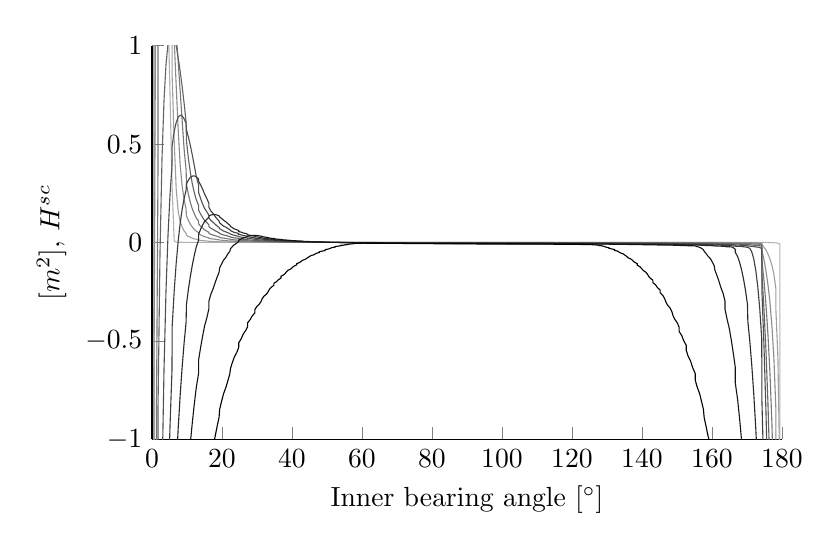 % This file was created by matlab2tikz v0.4.0.
% Copyright (c) 2008--2013, Nico Schlömer <nico.schloemer@gmail.com>
% All rights reserved.
% 
% The latest updates can be retrieved from
%   http://www.mathworks.com/matlabcentral/fileexchange/22022-matlab2tikz
% where you can also make suggestions and rate matlab2tikz.
% 
% % -*- root: TestingFigures.tex -*-
% 

% defining custom colors
\definecolor{mycolor1}{rgb}{0.622,0.622,0.622}%
\definecolor{mycolor2}{rgb}{0.544,0.544,0.544}%
\definecolor{mycolor3}{rgb}{0.467,0.467,0.467}%
\definecolor{mycolor4}{rgb}{0.389,0.389,0.389}%

\begin{tikzpicture}

\begin{axis}[%
width=8cm,
height=5cm,
scale only axis,
xmin=0,
xmax=180,
xlabel={Inner bearing angle $[^{\circ}]$},
ymin=-1,
ymax=1,
ylabel={$[m^2]$, $H^{sc}$},
axis x line*=bottom,
axis y line*=left,
y post scale=1
]
\addplot [
color=white!70!black,
solid,
forget plot
]
table[row sep=crcr]{
0 -95.276\\
0.573 4.272\\
};
\addplot [
color=white!70!black,
solid,
forget plot
]
table[row sep=crcr]{
4.574 1.193\\
5.143 0.754\\
5.711 0.316\\
5.768 0.272\\
6.34 0.008\\
6.911 0.002\\
7.481 0.001\\
8.049 0.001\\
8.616 0.001\\
9.181 0.0\\
9.744 0.0\\
9.841 0.0\\
10.408 0.0\\
10.972 0.0\\
11.535 0.0\\
12.095 0.0\\
12.653 0.0\\
13.339 0.0\\
13.339 0.0\\
13.897 8.819e-05\\
14.452 7.78e-05\\
15.005 6.931e-05\\
15.709 5.615e-05\\
16.26 5.078e-05\\
16.26 5.078e-05\\
16.809 4.633e-05\\
17.526 3.768e-05\\
18.072 3.485e-05\\
18.616 3.25e-05\\
19.156 3.054e-05\\
19.344 2.644e-05\\
19.885 2.501e-05\\
20.422 2.384e-05\\
21.161 1.938e-05\\
21.695 1.876e-05\\
22.225 1.829e-05\\
22.443 1.512e-05\\
22.973 1.489e-05\\
23.499 1.476e-05\\
24.254 1.193e-05\\
24.775 1.205e-05\\
24.775 1.205e-05\\
25.537 9.663e-06\\
26.053 9.975e-06\\
26.822 7.943e-06\\
27.332 8.395e-06\\
27.332 8.395e-06\\
28.106 6.656e-06\\
28.61 7.213e-06\\
29.389 5.715e-06\\
29.389 5.715e-06\\
29.887 6.353e-06\\
30.669 5.057e-06\\
31.159 5.756e-06\\
31.457 3.888e-06\\
31.945 4.63e-06\\
32.735 3.615e-06\\
33.215 4.397e-06\\
33.53 2.702e-06\\
34.007 3.514e-06\\
34.804 2.721e-06\\
34.804 2.721e-06\\
35.605 2.011e-06\\
36.069 2.869e-06\\
36.87 2.254e-06\\
36.87 2.254e-06\\
37.674 1.708e-06\\
38.125 2.597e-06\\
38.48 1.226e-06\\
38.928 2.128e-06\\
39.732 1.717e-06\\
40.101 4.352e-07\\
40.539 1.36e-06\\
41.348 1.053e-06\\
41.348 1.053e-06\\
42.158 7.936e-07\\
42.58 1.729e-06\\
42.969 5.788e-07\\
43.781 4.061e-07\\
44.193 1.354e-06\\
44.594 2.73e-07\\
45 1.225e-06\\
45.406 1.774e-07\\
46.219 1.171e-07\\
46.614 1.077e-06\\
47.031 9.048e-08\\
47.842 9.571e-08\\
47.842 9.571e-08\\
48.652 1.313e-07\\
49.461 1.957e-07\\
49.461 1.957e-07\\
50.268 2.878e-07\\
50.711 -5.692e-07\\
51.072 4.061e-07\\
51.52 -4.263e-07\\
52.326 -2.591e-07\\
52.326 -2.591e-07\\
53.13 -6.845e-08\\
53.931 1.447e-07\\
53.931 1.447e-07\\
54.728 3.794e-07\\
55.196 -3.46e-07\\
55.993 -7.005e-08\\
55.993 -7.005e-08\\
56.785 2.254e-07\\
57.265 -4.437e-07\\
57.75 -1.097e-06\\
58.055 -1.106e-07\\
58.543 -7.452e-07\\
59.331 -3.764e-07\\
59.331 -3.764e-07\\
60.113 9.144e-09\\
60.611 -5.752e-07\\
61.39 -1.566e-07\\
61.894 -7.099e-07\\
61.894 -7.099e-07\\
62.668 -2.598e-07\\
63.178 -7.83e-07\\
63.947 -3.028e-07\\
63.947 -3.028e-07\\
64.463 -7.971e-07\\
65.225 -2.88e-07\\
65.746 -7.543e-07\\
66.272 -1.207e-06\\
66.501 -2.174e-07\\
67.027 -6.565e-07\\
67.775 -9.28e-08\\
68.305 -5.057e-07\\
68.839 -9.061e-07\\
68.839 -9.061e-07\\
69.578 -3.034e-07\\
70.115 -6.785e-07\\
70.656 -1.042e-06\\
71.384 -4.017e-07\\
71.928 -7.405e-07\\
71.928 -7.405e-07\\
72.474 -1.068e-06\\
73.191 -3.92e-07\\
73.74 -6.956e-07\\
74.291 -9.878e-07\\
74.846 -1.269e-06\\
74.995 -2.777e-07\\
75.548 -5.473e-07\\
76.103 -8.057e-07\\
76.661 -1.053e-06\\
77.347 -2.986e-07\\
77.905 -5.242e-07\\
78.465 -7.39e-07\\
78.465 -7.39e-07\\
79.028 -9.431e-07\\
79.592 -1.137e-06\\
80.256 -3.284e-07\\
80.819 -5.008e-07\\
81.384 -6.628e-07\\
81.951 -8.145e-07\\
81.951 -8.145e-07\\
82.519 -9.558e-07\\
83.089 -1.087e-06\\
83.66 -1.208e-06\\
84.232 -1.318e-06\\
84.857 -4.276e-07\\
85.426 -5.18e-07\\
85.996 -5.984e-07\\
85.996 -5.984e-07\\
86.566 -6.686e-07\\
87.138 -7.289e-07\\
87.709 -7.792e-07\\
88.282 -8.194e-07\\
88.854 -8.498e-07\\
89.427 -8.701e-07\\
90 -8.806e-07\\
90 -8.806e-07\\
90.573 -8.81e-07\\
91.146 -8.716e-07\\
91.718 -8.522e-07\\
92.291 -8.229e-07\\
92.862 -7.837e-07\\
93.434 -7.345e-07\\
94.004 -6.754e-07\\
94.004 -6.754e-07\\
94.574 -6.062e-07\\
95.143 -5.271e-07\\
95.768 -1.429e-06\\
96.34 -1.33e-06\\
96.911 -1.221e-06\\
97.481 -1.101e-06\\
98.049 -9.72e-07\\
98.049 -9.72e-07\\
98.616 -8.323e-07\\
99.181 -6.825e-07\\
99.744 -5.224e-07\\
100.408 -1.343e-06\\
100.972 -1.162e-06\\
101.535 -9.713e-07\\
101.535 -9.713e-07\\
102.095 -7.696e-07\\
102.653 -5.574e-07\\
103.339 -1.326e-06\\
103.897 -1.092e-06\\
104.452 -8.481e-07\\
105.005 -5.93e-07\\
105.154 -1.585e-06\\
105.709 -1.319e-06\\
106.26 -1.042e-06\\
106.809 -7.533e-07\\
107.526 -1.446e-06\\
108.072 -1.135e-06\\
108.072 -1.135e-06\\
108.616 -8.128e-07\\
109.344 -1.471e-06\\
109.885 -1.126e-06\\
110.422 -7.685e-07\\
111.161 -1.392e-06\\
111.161 -1.392e-06\\
111.695 -1.01e-06\\
112.225 -6.168e-07\\
112.973 -1.203e-06\\
113.499 -7.849e-07\\
113.728 -1.778e-06\\
114.254 -1.346e-06\\
114.775 -9.021e-07\\
115.537 -1.438e-06\\
116.053 -9.672e-07\\
116.053 -9.672e-07\\
116.822 -1.476e-06\\
117.332 -9.784e-07\\
118.106 -1.46e-06\\
118.106 -1.46e-06\\
118.61 -9.339e-07\\
119.389 -1.387e-06\\
119.887 -8.316e-07\\
120.669 -1.255e-06\\
120.669 -1.255e-06\\
121.457 -1.664e-06\\
121.945 -1.062e-06\\
122.25 -2.058e-06\\
122.735 -1.439e-06\\
123.215 -8.051e-07\\
124.007 -1.149e-06\\
124.007 -1.149e-06\\
124.804 -1.476e-06\\
125.272 -7.909e-07\\
126.069 -1.082e-06\\
126.069 -1.082e-06\\
126.87 -1.356e-06\\
127.674 -1.611e-06\\
127.674 -1.611e-06\\
128.48 -1.847e-06\\
128.928 -1.066e-06\\
129.289 -2.064e-06\\
129.732 -1.261e-06\\
130.539 -1.435e-06\\
130.539 -1.435e-06\\
131.348 -1.587e-06\\
132.158 -1.717e-06\\
132.158 -1.717e-06\\
132.969 -1.823e-06\\
133.386 -9.059e-07\\
133.781 -1.905e-06\\
134.594 -1.962e-06\\
135 -9.922e-07\\
135.406 -1.993e-06\\
135.807 -9.949e-07\\
136.219 -1.996e-06\\
137.031 -1.971e-06\\
137.42 -9.139e-07\\
137.842 -1.916e-06\\
138.652 -1.829e-06\\
138.652 -1.829e-06\\
139.461 -1.709e-06\\
139.899 -2.719e-06\\
140.268 -1.555e-06\\
141.072 -1.364e-06\\
141.52 -2.373e-06\\
141.875 -1.135e-06\\
142.326 -2.142e-06\\
143.13 -1.871e-06\\
143.13 -1.871e-06\\
143.931 -1.557e-06\\
144.395 -2.57e-06\\
145.196 -2.207e-06\\
145.196 -2.207e-06\\
145.993 -1.795e-06\\
146.47 -2.814e-06\\
146.785 -1.331e-06\\
147.265 -2.345e-06\\
148.055 -1.819e-06\\
148.543 -2.842e-06\\
148.841 -1.234e-06\\
149.331 -2.249e-06\\
150.113 -1.591e-06\\
150.611 -2.613e-06\\
150.611 -2.613e-06\\
151.39 -1.876e-06\\
151.894 -2.905e-06\\
152.668 -2.078e-06\\
152.668 -2.078e-06\\
153.178 -3.113e-06\\
153.947 -2.187e-06\\
154.463 -3.227e-06\\
155.225 -2.189e-06\\
155.225 -2.189e-06\\
155.746 -3.234e-06\\
156.501 -2.07e-06\\
157.027 -3.115e-06\\
157.557 -4.186e-06\\
157.775 -1.808e-06\\
158.305 -2.851e-06\\
158.839 -3.921e-06\\
159.578 -2.416e-06\\
160.115 -3.481e-06\\
160.656 -4.578e-06\\
160.844 -1.778e-06\\
161.384 -2.831e-06\\
161.928 -3.917e-06\\
162.474 -5.04e-06\\
163.191 -2.993e-06\\
163.74 -4.097e-06\\
163.74 -4.097e-06\\
164.291 -5.244e-06\\
164.995 -2.815e-06\\
165.548 -3.929e-06\\
166.103 -5.092e-06\\
166.661 -6.311e-06\\
166.661 -6.311e-06\\
167.347 -3.267e-06\\
167.905 -4.427e-06\\
168.465 -5.652e-06\\
169.028 -6.953e-06\\
169.592 -8.343e-06\\
170.159 -9.838e-06\\
170.256 -4.179e-06\\
170.819 -5.452e-06\\
171.384 -6.828e-06\\
171.951 -8.329e-06\\
172.519 -9.986e-06\\
173.089 -1.184e-05\\
173.66 -1.396e-05\\
174.232 -5.414e-05\\
174.289 -5.467e-05\\
174.857 -0.0\\
175.426 -0.0\\
175.996 -0.0\\
176.566 -0.001\\
177.138 -0.001\\
177.709 -0.002\\
178.282 -0.002\\
178.282 -0.002\\
178.854 -0.004\\
179.427 -0.009\\
180 -99.999\\
};
\addplot [
color=mycolor1,
solid,
forget plot
]
table[row sep=crcr]{
0 -95.276\\
0.573 3.063\\
};
\addplot [
color=mycolor1,
solid,
forget plot
]
table[row sep=crcr]{
5.711 1.123\\
5.768 0.837\\
6.34 0.519\\
6.911 0.271\\
7.481 0.159\\
8.049 0.105\\
8.616 0.078\\
9.181 0.058\\
9.744 0.047\\
9.841 0.037\\
10.408 0.03\\
10.972 0.026\\
11.535 0.021\\
12.095 0.018\\
12.653 0.016\\
13.339 0.014\\
13.339 0.012\\
13.897 0.01\\
14.452 0.009\\
15.005 0.008\\
15.709 0.007\\
16.26 0.006\\
16.26 0.006\\
16.809 0.005\\
17.526 0.005\\
18.072 0.004\\
18.616 0.004\\
19.156 0.004\\
19.344 0.003\\
19.885 0.003\\
20.422 0.003\\
21.161 0.003\\
21.695 0.002\\
22.225 0.002\\
22.443 0.002\\
22.973 0.002\\
23.499 0.002\\
24.254 0.002\\
24.775 0.001\\
24.775 0.001\\
25.537 0.001\\
26.053 0.001\\
26.822 0.001\\
27.332 0.001\\
27.332 0.001\\
28.106 0.001\\
28.61 0.001\\
29.389 0.001\\
29.389 0.001\\
29.887 0.001\\
30.669 0.001\\
31.159 0.001\\
31.457 0.001\\
31.945 0.001\\
32.735 0.0\\
33.215 0.0\\
33.53 0.0\\
34.007 0.0\\
34.804 0.0\\
34.804 0.0\\
35.605 0.0\\
36.069 0.0\\
36.87 0.0\\
36.87 0.0\\
37.674 0.0\\
38.125 0.0\\
38.48 0.0\\
38.928 0.0\\
39.732 0.0\\
40.101 0.0\\
40.539 0.0\\
41.348 0.0\\
41.348 0.0\\
42.158 0.0\\
42.58 0.0\\
42.969 0.0\\
43.781 9.785e-05\\
44.193 9.81e-05\\
44.594 8.802e-05\\
45 7.978e-05\\
45.406 6.278e-05\\
46.219 5.8e-05\\
46.614 5.488e-05\\
47.031 4.277e-05\\
47.842 4.279e-05\\
47.842 3.368e-05\\
48.652 3.665e-05\\
49.461 3.038e-05\\
49.461 1.571e-05\\
50.268 1.228e-05\\
50.711 2.084e-05\\
51.072 1.072e-05\\
51.52 1.12e-05\\
52.326 3.98e-06\\
52.326 -1.252e-05\\
53.13 -8.283e-06\\
53.931 -1.134e-05\\
53.931 -1.302e-05\\
54.728 -2.414e-05\\
55.196 -1.526e-05\\
55.993 -2.395e-05\\
55.993 -2.058e-05\\
56.785 -2.679e-05\\
57.265 -3.18e-05\\
57.75 -4.281e-05\\
58.055 -4.535e-05\\
58.543 -3.592e-05\\
59.331 -3.623e-05\\
59.331 -4.629e-05\\
60.113 -5.092e-05\\
60.611 -4.788e-05\\
61.39 -5.003e-05\\
61.894 -5.569e-05\\
61.894 -5.543e-05\\
62.668 -5.9e-05\\
63.178 -5.643e-05\\
63.947 -5.797e-05\\
63.947 -6.403e-05\\
64.463 -6.893e-05\\
65.225 -6.749e-05\\
65.746 -7.024e-05\\
66.272 -7.188e-05\\
66.501 -7.242e-05\\
67.027 -6.715e-05\\
67.775 -6.566e-05\\
68.305 -7.4e-05\\
68.839 -7.04e-05\\
68.839 -7.667e-05\\
69.578 -7.102e-05\\
70.115 -7.526e-05\\
70.656 -7.85e-05\\
71.384 -8.076e-05\\
71.928 -8.576e-05\\
71.928 -8.597e-05\\
72.474 -8.522e-05\\
73.191 -8.352e-05\\
73.74 -8.088e-05\\
74.291 -9.14e-05\\
74.846 -8.681e-05\\
74.995 -8.13e-05\\
75.548 -8.578e-05\\
76.103 -9.214e-05\\
76.661 -8.383e-05\\
77.347 -8.809e-05\\
77.905 -8.881e-05\\
78.465 -8.866e-05\\
78.465 -8.99e-05\\
79.028 -8.792e-05\\
79.592 -9.804e-05\\
80.256 -9.425e-05\\
80.819 -9.146e-05\\
81.384 -9.679e-05\\
81.951 -9.202e-05\\
81.951 -9.558e-05\\
82.519 -9.976e-05\\
83.089 -0.0\\
83.66 -0.0\\
84.232 -0.0\\
84.857 -0.0\\
85.426 -0.0\\
85.996 -0.0\\
85.996 -9.822e-05\\
86.566 -0.0\\
87.138 -0.0\\
87.709 -0.0\\
88.282 -0.0\\
88.854 -0.0\\
89.427 -0.0\\
90 -0.0\\
90 -0.0\\
90.573 -0.0\\
91.146 -0.0\\
91.718 -0.0\\
92.291 -0.0\\
92.862 -0.0\\
93.434 -0.0\\
94.004 -0.0\\
94.004 -0.0\\
94.574 -0.0\\
95.143 -0.0\\
95.768 -0.0\\
96.34 -0.0\\
96.911 -0.0\\
97.481 -0.0\\
98.049 -0.0\\
98.049 -0.0\\
98.616 -0.0\\
99.181 -0.0\\
99.744 -0.0\\
100.408 -0.0\\
100.972 -0.0\\
101.535 -0.0\\
101.535 -0.0\\
102.095 -0.0\\
102.653 -0.0\\
103.339 -0.0\\
103.897 -0.0\\
104.452 -0.0\\
105.005 -0.0\\
105.154 -0.0\\
105.709 -0.0\\
106.26 -0.0\\
106.809 -0.0\\
107.526 -0.0\\
108.072 -0.0\\
108.072 -0.0\\
108.616 -0.0\\
109.344 -0.0\\
109.885 -0.0\\
110.422 -0.0\\
111.161 -0.0\\
111.161 -0.0\\
111.695 -0.0\\
112.225 -0.0\\
112.973 -0.0\\
113.499 -0.0\\
113.728 -0.0\\
114.254 -0.0\\
114.775 -0.0\\
115.537 -0.0\\
116.053 -0.0\\
116.053 -0.0\\
116.822 -0.0\\
117.332 -0.0\\
118.106 -0.0\\
118.106 -0.0\\
118.61 -0.0\\
119.389 -0.0\\
119.887 -0.0\\
120.669 -0.0\\
120.669 -0.0\\
121.457 -0.0\\
121.945 -0.0\\
122.25 -0.0\\
122.735 -0.0\\
123.215 -0.0\\
124.007 -0.0\\
124.007 -0.0\\
124.804 -0.0\\
125.272 -0.0\\
126.069 -0.0\\
126.069 -0.0\\
126.87 -0.0\\
127.674 -0.0\\
127.674 -0.0\\
128.48 -0.0\\
128.928 -0.0\\
129.289 -0.0\\
129.732 -0.0\\
130.539 -0.0\\
130.539 -0.0\\
131.348 -0.0\\
132.158 -0.0\\
132.158 -0.0\\
132.969 -0.0\\
133.386 -0.0\\
133.781 -0.0\\
134.594 -0.0\\
135 -0.0\\
135.406 -0.0\\
135.807 -0.0\\
136.219 -0.0\\
137.031 -0.0\\
137.42 -0.0\\
137.842 -0.0\\
138.652 -0.0\\
138.652 -0.0\\
139.461 -0.0\\
139.899 -0.0\\
140.268 -0.0\\
141.072 -0.0\\
141.52 -0.0\\
141.875 -0.0\\
142.326 -0.0\\
143.13 -0.0\\
143.13 -0.0\\
143.931 -0.0\\
144.395 -0.0\\
145.196 -0.0\\
145.196 -0.0\\
145.993 -0.0\\
146.47 -0.0\\
146.785 -0.0\\
147.265 -0.0\\
148.055 -0.0\\
148.543 -0.0\\
148.841 -0.0\\
149.331 -0.0\\
150.113 -0.0\\
150.611 -0.0\\
150.611 -0.0\\
151.39 -0.0\\
151.894 -0.0\\
152.668 -0.0\\
152.668 -0.0\\
153.178 -0.0\\
153.947 -0.0\\
154.463 -0.0\\
155.225 -0.0\\
155.225 -0.0\\
155.746 -0.0\\
156.501 -0.0\\
157.027 -0.0\\
157.557 -0.0\\
157.775 -0.0\\
158.305 -0.0\\
158.839 -0.0\\
159.578 -0.0\\
160.115 -0.0\\
160.656 -0.0\\
160.844 -0.0\\
161.384 -0.0\\
161.928 -0.0\\
162.474 -0.0\\
163.191 -0.0\\
163.74 -0.001\\
163.74 -0.001\\
164.291 -0.001\\
164.995 -0.001\\
165.548 -0.001\\
166.103 -0.001\\
166.661 -0.001\\
166.661 -0.001\\
167.347 -0.001\\
167.905 -0.001\\
168.465 -0.001\\
169.028 -0.001\\
169.592 -0.001\\
170.159 -0.001\\
170.256 -0.001\\
170.819 -0.001\\
171.384 -0.001\\
171.951 -0.001\\
172.519 -0.001\\
173.089 -0.001\\
173.66 -0.001\\
174.232 -0.001\\
174.289 -0.011\\
174.857 -0.024\\
175.426 -0.039\\
175.996 -0.058\\
176.566 -0.084\\
177.138 -0.115\\
177.709 -0.163\\
178.282 -0.236\\
178.282 -0.345\\
178.854 -0.586\\
179.427 -1.217\\
};
\addplot [
color=mycolor2,
solid,
forget plot
]
table[row sep=crcr]{
0 -95.276\\
0.573 -0.679\\
1.146 1.694\\
};
\addplot [
color=mycolor2,
solid,
forget plot
]
table[row sep=crcr]{
6.34 1.028\\
6.911 0.797\\
7.481 0.574\\
8.049 0.392\\
8.616 0.286\\
9.181 0.217\\
9.744 0.168\\
9.841 0.136\\
10.408 0.111\\
10.972 0.092\\
11.535 0.078\\
12.095 0.066\\
12.653 0.057\\
13.339 0.049\\
13.339 0.043\\
13.897 0.038\\
14.452 0.033\\
15.005 0.029\\
15.709 0.026\\
16.26 0.023\\
16.26 0.021\\
16.809 0.019\\
17.526 0.017\\
18.072 0.016\\
18.616 0.014\\
19.156 0.013\\
19.344 0.012\\
19.885 0.011\\
20.422 0.01\\
21.161 0.009\\
21.695 0.008\\
22.225 0.008\\
22.443 0.007\\
22.973 0.007\\
23.499 0.006\\
24.254 0.006\\
24.775 0.005\\
24.775 0.005\\
25.537 0.004\\
26.053 0.004\\
26.822 0.004\\
27.332 0.004\\
27.332 0.003\\
28.106 0.003\\
28.61 0.003\\
29.389 0.003\\
29.389 0.003\\
29.887 0.002\\
30.669 0.002\\
31.159 0.002\\
31.457 0.002\\
31.945 0.002\\
32.735 0.002\\
33.215 0.002\\
33.53 0.002\\
34.007 0.001\\
34.804 0.001\\
34.804 0.001\\
35.605 0.001\\
36.069 0.001\\
36.87 0.001\\
36.87 0.001\\
37.674 0.001\\
38.125 0.001\\
38.48 0.001\\
38.928 0.001\\
39.732 0.001\\
40.101 0.001\\
40.539 0.001\\
41.348 0.001\\
41.348 0.001\\
42.158 0.0\\
42.58 0.0\\
42.969 0.0\\
43.781 0.0\\
44.193 0.0\\
44.594 0.0\\
45 0.0\\
45.406 0.0\\
46.219 0.0\\
46.614 0.0\\
47.031 0.0\\
47.842 0.0\\
47.842 0.0\\
48.652 0.0\\
49.461 9.298e-05\\
49.461 7.45e-05\\
50.268 6.127e-05\\
50.711 5.315e-05\\
51.072 2.953e-05\\
51.52 1.394e-05\\
52.326 1.453e-07\\
52.326 -2.571e-05\\
53.13 -4.649e-05\\
53.931 -4.632e-05\\
53.931 -5.761e-05\\
54.728 -6.416e-05\\
55.196 -8.67e-05\\
55.993 -8.411e-05\\
55.993 -9.773e-05\\
56.785 -0.0\\
57.265 -0.0\\
57.75 -0.0\\
58.055 -0.0\\
58.543 -0.0\\
59.331 -0.0\\
59.331 -0.0\\
60.113 -0.0\\
60.611 -0.0\\
61.39 -0.0\\
61.894 -0.0\\
61.894 -0.0\\
62.668 -0.0\\
63.178 -0.0\\
63.947 -0.0\\
63.947 -0.0\\
64.463 -0.0\\
65.225 -0.0\\
65.746 -0.0\\
66.272 -0.0\\
66.501 -0.0\\
67.027 -0.0\\
67.775 -0.0\\
68.305 -0.0\\
68.839 -0.0\\
68.839 -0.0\\
69.578 -0.0\\
70.115 -0.0\\
70.656 -0.0\\
71.384 -0.0\\
71.928 -0.0\\
71.928 -0.0\\
72.474 -0.0\\
73.191 -0.0\\
73.74 -0.0\\
74.291 -0.0\\
74.846 -0.0\\
74.995 -0.0\\
75.548 -0.0\\
76.103 -0.0\\
76.661 -0.0\\
77.347 -0.0\\
77.905 -0.0\\
78.465 -0.0\\
78.465 -0.0\\
79.028 -0.0\\
79.592 -0.0\\
80.256 -0.0\\
80.819 -0.0\\
81.384 -0.0\\
81.951 -0.0\\
81.951 -0.0\\
82.519 -0.0\\
83.089 -0.0\\
83.66 -0.0\\
84.232 -0.0\\
84.857 -0.0\\
85.426 -0.0\\
85.996 -0.0\\
85.996 -0.0\\
86.566 -0.0\\
87.138 -0.0\\
87.709 -0.0\\
88.282 -0.0\\
88.854 -0.0\\
89.427 -0.0\\
90 -0.0\\
90 -0.0\\
90.573 -0.0\\
91.146 -0.0\\
91.718 -0.0\\
92.291 -0.0\\
92.862 -0.0\\
93.434 -0.0\\
94.004 -0.0\\
94.004 -0.0\\
94.574 -0.0\\
95.143 -0.0\\
95.768 -0.0\\
96.34 -0.0\\
96.911 -0.0\\
97.481 -0.0\\
98.049 -0.0\\
98.049 -0.0\\
98.616 -0.0\\
99.181 -0.0\\
99.744 -0.0\\
100.408 -0.0\\
100.972 -0.0\\
101.535 -0.0\\
101.535 -0.0\\
102.095 -0.0\\
102.653 -0.0\\
103.339 -0.0\\
103.897 -0.0\\
104.452 -0.0\\
105.005 -0.0\\
105.154 -0.0\\
105.709 -0.0\\
106.26 -0.0\\
106.809 -0.0\\
107.526 -0.0\\
108.072 -0.0\\
108.072 -0.0\\
108.616 -0.0\\
109.344 -0.0\\
109.885 -0.0\\
110.422 -0.0\\
111.161 -0.0\\
111.161 -0.0\\
111.695 -0.0\\
112.225 -0.0\\
112.973 -0.0\\
113.499 -0.0\\
113.728 -0.001\\
114.254 -0.0\\
114.775 -0.001\\
115.537 -0.001\\
116.053 -0.001\\
116.053 -0.001\\
116.822 -0.001\\
117.332 -0.001\\
118.106 -0.001\\
118.106 -0.001\\
118.61 -0.001\\
119.389 -0.001\\
119.887 -0.001\\
120.669 -0.001\\
120.669 -0.001\\
121.457 -0.001\\
121.945 -0.001\\
122.25 -0.001\\
122.735 -0.001\\
123.215 -0.001\\
124.007 -0.001\\
124.007 -0.001\\
124.804 -0.001\\
125.272 -0.001\\
126.069 -0.001\\
126.069 -0.001\\
126.87 -0.001\\
127.674 -0.001\\
127.674 -0.001\\
128.48 -0.001\\
128.928 -0.001\\
129.289 -0.001\\
129.732 -0.001\\
130.539 -0.001\\
130.539 -0.001\\
131.348 -0.001\\
132.158 -0.001\\
132.158 -0.001\\
132.969 -0.001\\
133.386 -0.001\\
133.781 -0.001\\
134.594 -0.001\\
135 -0.001\\
135.406 -0.001\\
135.807 -0.001\\
136.219 -0.001\\
137.031 -0.001\\
137.42 -0.001\\
137.842 -0.001\\
138.652 -0.001\\
138.652 -0.001\\
139.461 -0.001\\
139.899 -0.001\\
140.268 -0.001\\
141.072 -0.001\\
141.52 -0.001\\
141.875 -0.001\\
142.326 -0.001\\
143.13 -0.001\\
143.13 -0.001\\
143.931 -0.001\\
144.395 -0.001\\
145.196 -0.001\\
145.196 -0.001\\
145.993 -0.001\\
146.47 -0.001\\
146.785 -0.001\\
147.265 -0.001\\
148.055 -0.001\\
148.543 -0.001\\
148.841 -0.001\\
149.331 -0.001\\
150.113 -0.001\\
150.611 -0.001\\
150.611 -0.001\\
151.39 -0.001\\
151.894 -0.001\\
152.668 -0.001\\
152.668 -0.001\\
153.178 -0.001\\
153.947 -0.001\\
154.463 -0.001\\
155.225 -0.001\\
155.225 -0.001\\
155.746 -0.001\\
156.501 -0.001\\
157.027 -0.001\\
157.557 -0.001\\
157.775 -0.001\\
158.305 -0.001\\
158.839 -0.001\\
159.578 -0.001\\
160.115 -0.001\\
160.656 -0.001\\
160.844 -0.002\\
161.384 -0.002\\
161.928 -0.002\\
162.474 -0.002\\
163.191 -0.002\\
163.74 -0.002\\
163.74 -0.002\\
164.291 -0.002\\
164.995 -0.002\\
165.548 -0.002\\
166.103 -0.002\\
166.661 -0.002\\
166.661 -0.002\\
167.347 -0.002\\
167.905 -0.002\\
168.465 -0.002\\
169.028 -0.003\\
169.592 -0.003\\
170.159 -0.003\\
170.256 -0.003\\
170.819 -0.003\\
171.384 -0.003\\
171.951 -0.004\\
172.519 -0.004\\
173.089 -0.004\\
173.66 -0.005\\
174.232 -0.005\\
174.289 -0.041\\
174.857 -0.086\\
175.426 -0.144\\
175.996 -0.213\\
176.566 -0.301\\
177.138 -0.425\\
177.709 -0.59\\
178.282 -0.852\\
178.282 -1.267\\
};
\addplot [
color=mycolor3,
solid,
forget plot
]
table[row sep=crcr]{
1.146 -1.233\\
1.718 0.393\\
1.718 1.103\\
};
\addplot [
color=mycolor3,
solid,
forget plot
]
table[row sep=crcr]{
6.911 1.062\\
7.481 0.918\\
8.049 0.768\\
8.616 0.618\\
9.181 0.472\\
9.744 0.369\\
9.841 0.296\\
10.408 0.243\\
10.972 0.202\\
11.535 0.169\\
12.095 0.145\\
12.653 0.124\\
13.339 0.107\\
13.339 0.093\\
13.897 0.082\\
14.452 0.073\\
15.005 0.064\\
15.709 0.057\\
16.26 0.051\\
16.26 0.046\\
16.809 0.041\\
17.526 0.037\\
18.072 0.034\\
18.616 0.031\\
19.156 0.028\\
19.344 0.026\\
19.885 0.023\\
20.422 0.022\\
21.161 0.02\\
21.695 0.018\\
22.225 0.017\\
22.443 0.015\\
22.973 0.014\\
23.499 0.013\\
24.254 0.012\\
24.775 0.011\\
24.775 0.011\\
25.537 0.01\\
26.053 0.009\\
26.822 0.009\\
27.332 0.008\\
27.332 0.007\\
28.106 0.007\\
28.61 0.006\\
29.389 0.006\\
29.389 0.006\\
29.887 0.005\\
30.669 0.005\\
31.159 0.005\\
31.457 0.004\\
31.945 0.004\\
32.735 0.004\\
33.215 0.004\\
33.53 0.003\\
34.007 0.003\\
34.804 0.003\\
34.804 0.003\\
35.605 0.003\\
36.069 0.002\\
36.87 0.002\\
36.87 0.002\\
37.674 0.002\\
38.125 0.002\\
38.48 0.002\\
38.928 0.002\\
39.732 0.001\\
40.101 0.001\\
40.539 0.001\\
41.348 0.001\\
41.348 0.001\\
42.158 0.001\\
42.58 0.001\\
42.969 0.001\\
43.781 0.001\\
44.193 0.001\\
44.594 0.001\\
45 0.001\\
45.406 0.001\\
46.219 0.0\\
46.614 0.0\\
47.031 0.0\\
47.842 0.0\\
47.842 0.0\\
48.652 0.0\\
49.461 0.0\\
49.461 0.0\\
50.268 0.0\\
50.711 9.82e-05\\
51.072 6.122e-05\\
51.52 3.508e-05\\
52.326 -5.499e-06\\
52.326 -4.064e-05\\
53.13 -5.951e-05\\
53.931 -9.804e-05\\
53.931 -0.0\\
54.728 -0.0\\
55.196 -0.0\\
55.993 -0.0\\
55.993 -0.0\\
56.785 -0.0\\
57.265 -0.0\\
57.75 -0.0\\
58.055 -0.0\\
58.543 -0.0\\
59.331 -0.0\\
59.331 -0.0\\
60.113 -0.0\\
60.611 -0.0\\
61.39 -0.0\\
61.894 -0.0\\
61.894 -0.0\\
62.668 -0.0\\
63.178 -0.0\\
63.947 -0.0\\
63.947 -0.001\\
64.463 -0.001\\
65.225 -0.001\\
65.746 -0.001\\
66.272 -0.001\\
66.501 -0.001\\
67.027 -0.001\\
67.775 -0.001\\
68.305 -0.001\\
68.839 -0.001\\
68.839 -0.001\\
69.578 -0.001\\
70.115 -0.001\\
70.656 -0.001\\
71.384 -0.001\\
71.928 -0.001\\
71.928 -0.001\\
72.474 -0.001\\
73.191 -0.001\\
73.74 -0.001\\
74.291 -0.001\\
74.846 -0.001\\
74.995 -0.001\\
75.548 -0.001\\
76.103 -0.001\\
76.661 -0.001\\
77.347 -0.001\\
77.905 -0.001\\
78.465 -0.001\\
78.465 -0.001\\
79.028 -0.001\\
79.592 -0.001\\
80.256 -0.001\\
80.819 -0.001\\
81.384 -0.001\\
81.951 -0.001\\
81.951 -0.001\\
82.519 -0.001\\
83.089 -0.001\\
83.66 -0.001\\
84.232 -0.001\\
84.857 -0.001\\
85.426 -0.001\\
85.996 -0.001\\
85.996 -0.001\\
86.566 -0.001\\
87.138 -0.001\\
87.709 -0.001\\
88.282 -0.001\\
88.854 -0.001\\
89.427 -0.001\\
90 -0.001\\
90 -0.001\\
90.573 -0.001\\
91.146 -0.001\\
91.718 -0.001\\
92.291 -0.001\\
92.862 -0.001\\
93.434 -0.001\\
94.004 -0.001\\
94.004 -0.001\\
94.574 -0.001\\
95.143 -0.001\\
95.768 -0.001\\
96.34 -0.001\\
96.911 -0.001\\
97.481 -0.001\\
98.049 -0.001\\
98.049 -0.001\\
98.616 -0.001\\
99.181 -0.001\\
99.744 -0.001\\
100.408 -0.001\\
100.972 -0.001\\
101.535 -0.001\\
101.535 -0.001\\
102.095 -0.001\\
102.653 -0.001\\
103.339 -0.001\\
103.897 -0.001\\
104.452 -0.001\\
105.005 -0.001\\
105.154 -0.001\\
105.709 -0.001\\
106.26 -0.001\\
106.809 -0.001\\
107.526 -0.001\\
108.072 -0.001\\
108.072 -0.001\\
108.616 -0.001\\
109.344 -0.001\\
109.885 -0.001\\
110.422 -0.001\\
111.161 -0.001\\
111.161 -0.001\\
111.695 -0.001\\
112.225 -0.001\\
112.973 -0.001\\
113.499 -0.001\\
113.728 -0.001\\
114.254 -0.001\\
114.775 -0.001\\
115.537 -0.001\\
116.053 -0.001\\
116.053 -0.001\\
116.822 -0.001\\
117.332 -0.001\\
118.106 -0.001\\
118.106 -0.001\\
118.61 -0.001\\
119.389 -0.001\\
119.887 -0.001\\
120.669 -0.001\\
120.669 -0.001\\
121.457 -0.001\\
121.945 -0.001\\
122.25 -0.001\\
122.735 -0.001\\
123.215 -0.001\\
124.007 -0.001\\
124.007 -0.001\\
124.804 -0.001\\
125.272 -0.001\\
126.069 -0.001\\
126.069 -0.001\\
126.87 -0.001\\
127.674 -0.001\\
127.674 -0.001\\
128.48 -0.001\\
128.928 -0.001\\
129.289 -0.001\\
129.732 -0.001\\
130.539 -0.001\\
130.539 -0.001\\
131.348 -0.001\\
132.158 -0.001\\
132.158 -0.001\\
132.969 -0.001\\
133.386 -0.001\\
133.781 -0.001\\
134.594 -0.001\\
135 -0.002\\
135.406 -0.002\\
135.807 -0.002\\
136.219 -0.002\\
137.031 -0.002\\
137.42 -0.002\\
137.842 -0.002\\
138.652 -0.002\\
138.652 -0.002\\
139.461 -0.002\\
139.899 -0.002\\
140.268 -0.002\\
141.072 -0.002\\
141.52 -0.002\\
141.875 -0.002\\
142.326 -0.002\\
143.13 -0.002\\
143.13 -0.002\\
143.931 -0.002\\
144.395 -0.002\\
145.196 -0.002\\
145.196 -0.002\\
145.993 -0.002\\
146.47 -0.002\\
146.785 -0.002\\
147.265 -0.002\\
148.055 -0.002\\
148.543 -0.002\\
148.841 -0.002\\
149.331 -0.002\\
150.113 -0.002\\
150.611 -0.002\\
150.611 -0.002\\
151.39 -0.002\\
151.894 -0.002\\
152.668 -0.002\\
152.668 -0.002\\
153.178 -0.002\\
153.947 -0.002\\
154.463 -0.003\\
155.225 -0.003\\
155.225 -0.003\\
155.746 -0.003\\
156.501 -0.003\\
157.027 -0.003\\
157.557 -0.003\\
157.775 -0.003\\
158.305 -0.003\\
158.839 -0.003\\
159.578 -0.003\\
160.115 -0.003\\
160.656 -0.003\\
160.844 -0.003\\
161.384 -0.003\\
161.928 -0.004\\
162.474 -0.004\\
163.191 -0.004\\
163.74 -0.004\\
163.74 -0.004\\
164.291 -0.004\\
164.995 -0.004\\
165.548 -0.004\\
166.103 -0.005\\
166.661 -0.005\\
166.661 -0.005\\
167.347 -0.005\\
167.905 -0.005\\
168.465 -0.006\\
169.028 -0.006\\
169.592 -0.006\\
170.159 -0.006\\
170.256 -0.007\\
170.819 -0.007\\
171.384 -0.007\\
171.951 -0.008\\
172.519 -0.009\\
173.089 -0.009\\
173.66 -0.01\\
174.232 -0.011\\
174.289 -0.091\\
174.857 -0.191\\
175.426 -0.312\\
175.996 -0.464\\
176.566 -0.659\\
177.138 -0.919\\
177.709 -1.282\\
};
\addplot [
color=mycolor4,
solid,
forget plot
]
table[row sep=crcr]{
1.718 -2.232\\
1.718 -0.842\\
2.291 -0.047\\
2.862 0.429\\
3.434 0.723\\
4.004 0.904\\
4.574 1.011\\
};
\addplot [
color=mycolor4,
solid,
forget plot
]
table[row sep=crcr]{
6.34 1.046\\
6.911 0.999\\
7.481 0.939\\
8.049 0.87\\
8.616 0.791\\
9.181 0.706\\
9.744 0.612\\
9.841 0.517\\
10.408 0.425\\
10.972 0.353\\
11.535 0.296\\
12.095 0.252\\
12.653 0.217\\
13.339 0.187\\
13.339 0.163\\
13.897 0.144\\
14.452 0.127\\
15.005 0.112\\
15.709 0.1\\
16.26 0.089\\
16.26 0.08\\
16.809 0.072\\
17.526 0.065\\
18.072 0.059\\
18.616 0.054\\
19.156 0.049\\
19.344 0.045\\
19.885 0.041\\
20.422 0.038\\
21.161 0.035\\
21.695 0.032\\
22.225 0.029\\
22.443 0.027\\
22.973 0.025\\
23.499 0.023\\
24.254 0.022\\
24.775 0.02\\
24.775 0.019\\
25.537 0.017\\
26.053 0.016\\
26.822 0.015\\
27.332 0.014\\
27.332 0.013\\
28.106 0.012\\
28.61 0.011\\
29.389 0.011\\
29.389 0.01\\
29.887 0.009\\
30.669 0.009\\
31.159 0.008\\
31.457 0.008\\
31.945 0.007\\
32.735 0.007\\
33.215 0.006\\
33.53 0.006\\
34.007 0.005\\
34.804 0.005\\
34.804 0.005\\
35.605 0.005\\
36.069 0.004\\
36.87 0.004\\
36.87 0.004\\
37.674 0.003\\
38.125 0.003\\
38.48 0.003\\
38.928 0.003\\
39.732 0.003\\
40.101 0.002\\
40.539 0.002\\
41.348 0.002\\
41.348 0.002\\
42.158 0.002\\
42.58 0.002\\
42.969 0.002\\
43.781 0.001\\
44.193 0.001\\
44.594 0.001\\
45 0.001\\
45.406 0.001\\
46.219 0.001\\
46.614 0.001\\
47.031 0.001\\
47.842 0.001\\
47.842 0.0\\
48.652 0.0\\
49.461 0.0\\
49.461 0.0\\
50.268 0.0\\
50.711 0.0\\
51.072 0.0\\
51.52 3.188e-05\\
52.326 -2.183e-05\\
52.326 -5.729e-05\\
53.13 -0.0\\
53.931 -0.0\\
53.931 -0.0\\
54.728 -0.0\\
55.196 -0.0\\
55.993 -0.0\\
55.993 -0.0\\
56.785 -0.0\\
57.265 -0.0\\
57.75 -0.001\\
58.055 -0.001\\
58.543 -0.001\\
59.331 -0.001\\
59.331 -0.001\\
60.113 -0.001\\
60.611 -0.001\\
61.39 -0.001\\
61.894 -0.001\\
61.894 -0.001\\
62.668 -0.001\\
63.178 -0.001\\
63.947 -0.001\\
63.947 -0.001\\
64.463 -0.001\\
65.225 -0.001\\
65.746 -0.001\\
66.272 -0.001\\
66.501 -0.001\\
67.027 -0.001\\
67.775 -0.001\\
68.305 -0.001\\
68.839 -0.001\\
68.839 -0.001\\
69.578 -0.001\\
70.115 -0.001\\
70.656 -0.001\\
71.384 -0.001\\
71.928 -0.001\\
71.928 -0.001\\
72.474 -0.001\\
73.191 -0.001\\
73.74 -0.001\\
74.291 -0.001\\
74.846 -0.001\\
74.995 -0.001\\
75.548 -0.001\\
76.103 -0.001\\
76.661 -0.001\\
77.347 -0.001\\
77.905 -0.001\\
78.465 -0.001\\
78.465 -0.001\\
79.028 -0.001\\
79.592 -0.001\\
80.256 -0.001\\
80.819 -0.001\\
81.384 -0.001\\
81.951 -0.001\\
81.951 -0.001\\
82.519 -0.001\\
83.089 -0.001\\
83.66 -0.001\\
84.232 -0.001\\
84.857 -0.001\\
85.426 -0.001\\
85.996 -0.001\\
85.996 -0.001\\
86.566 -0.001\\
87.138 -0.001\\
87.709 -0.001\\
88.282 -0.001\\
88.854 -0.001\\
89.427 -0.001\\
90 -0.001\\
90 -0.001\\
90.573 -0.001\\
91.146 -0.002\\
91.718 -0.002\\
92.291 -0.002\\
92.862 -0.002\\
93.434 -0.002\\
94.004 -0.002\\
94.004 -0.002\\
94.574 -0.002\\
95.143 -0.002\\
95.768 -0.002\\
96.34 -0.002\\
96.911 -0.002\\
97.481 -0.002\\
98.049 -0.002\\
98.049 -0.002\\
98.616 -0.002\\
99.181 -0.002\\
99.744 -0.002\\
100.408 -0.002\\
100.972 -0.002\\
101.535 -0.002\\
101.535 -0.002\\
102.095 -0.002\\
102.653 -0.002\\
103.339 -0.002\\
103.897 -0.002\\
104.452 -0.002\\
105.005 -0.002\\
105.154 -0.002\\
105.709 -0.002\\
106.26 -0.002\\
106.809 -0.002\\
107.526 -0.002\\
108.072 -0.002\\
108.072 -0.002\\
108.616 -0.002\\
109.344 -0.002\\
109.885 -0.002\\
110.422 -0.002\\
111.161 -0.002\\
111.161 -0.002\\
111.695 -0.002\\
112.225 -0.002\\
112.973 -0.002\\
113.499 -0.002\\
113.728 -0.002\\
114.254 -0.002\\
114.775 -0.002\\
115.537 -0.002\\
116.053 -0.002\\
116.053 -0.002\\
116.822 -0.002\\
117.332 -0.002\\
118.106 -0.002\\
118.106 -0.002\\
118.61 -0.002\\
119.389 -0.002\\
119.887 -0.002\\
120.669 -0.002\\
120.669 -0.002\\
121.457 -0.002\\
121.945 -0.002\\
122.25 -0.002\\
122.735 -0.002\\
123.215 -0.002\\
124.007 -0.002\\
124.007 -0.002\\
124.804 -0.002\\
125.272 -0.002\\
126.069 -0.002\\
126.069 -0.002\\
126.87 -0.002\\
127.674 -0.002\\
127.674 -0.002\\
128.48 -0.002\\
128.928 -0.002\\
129.289 -0.002\\
129.732 -0.002\\
130.539 -0.002\\
130.539 -0.002\\
131.348 -0.002\\
132.158 -0.003\\
132.158 -0.003\\
132.969 -0.003\\
133.386 -0.003\\
133.781 -0.003\\
134.594 -0.003\\
135 -0.003\\
135.406 -0.003\\
135.807 -0.003\\
136.219 -0.003\\
137.031 -0.003\\
137.42 -0.003\\
137.842 -0.003\\
138.652 -0.003\\
138.652 -0.003\\
139.461 -0.003\\
139.899 -0.003\\
140.268 -0.003\\
141.072 -0.003\\
141.52 -0.003\\
141.875 -0.003\\
142.326 -0.003\\
143.13 -0.003\\
143.13 -0.003\\
143.931 -0.003\\
144.395 -0.003\\
145.196 -0.003\\
145.196 -0.003\\
145.993 -0.003\\
146.47 -0.003\\
146.785 -0.003\\
147.265 -0.004\\
148.055 -0.004\\
148.543 -0.004\\
148.841 -0.004\\
149.331 -0.004\\
150.113 -0.004\\
150.611 -0.004\\
150.611 -0.004\\
151.39 -0.004\\
151.894 -0.004\\
152.668 -0.004\\
152.668 -0.004\\
153.178 -0.004\\
153.947 -0.004\\
154.463 -0.004\\
155.225 -0.005\\
155.225 -0.005\\
155.746 -0.005\\
156.501 -0.005\\
157.027 -0.005\\
157.557 -0.005\\
157.775 -0.005\\
158.305 -0.005\\
158.839 -0.005\\
159.578 -0.005\\
160.115 -0.006\\
160.656 -0.006\\
160.844 -0.006\\
161.384 -0.006\\
161.928 -0.006\\
162.474 -0.006\\
163.191 -0.007\\
163.74 -0.007\\
163.74 -0.007\\
164.291 -0.007\\
164.995 -0.007\\
165.548 -0.008\\
166.103 -0.008\\
166.661 -0.008\\
166.661 -0.009\\
167.347 -0.009\\
167.905 -0.009\\
168.465 -0.01\\
169.028 -0.01\\
169.592 -0.011\\
170.159 -0.011\\
170.256 -0.012\\
170.819 -0.012\\
171.384 -0.013\\
171.951 -0.014\\
172.519 -0.015\\
173.089 -0.016\\
173.66 -0.017\\
174.232 -0.019\\
174.289 -0.16\\
174.857 -0.335\\
175.426 -0.544\\
175.996 -0.812\\
176.566 -1.156\\
};
\addplot [
color=mycolor1!50!black,
solid,
forget plot
]
table[row sep=crcr]{
2.862 -1.207\\
3.434 -0.644\\
4.004 -0.243\\
4.574 0.037\\
5.143 0.243\\
5.711 0.388\\
5.768 0.493\\
6.34 0.564\\
6.911 0.609\\
7.481 0.636\\
8.049 0.646\\
8.616 0.642\\
9.181 0.628\\
9.744 0.604\\
9.841 0.573\\
10.408 0.535\\
10.972 0.491\\
11.535 0.442\\
12.095 0.39\\
12.653 0.335\\
13.339 0.291\\
13.339 0.253\\
13.897 0.222\\
14.452 0.196\\
15.005 0.173\\
15.709 0.154\\
16.26 0.138\\
16.26 0.124\\
16.809 0.112\\
17.526 0.101\\
18.072 0.092\\
18.616 0.083\\
19.156 0.076\\
19.344 0.069\\
19.885 0.064\\
20.422 0.058\\
21.161 0.053\\
21.695 0.049\\
22.225 0.045\\
22.443 0.042\\
22.973 0.039\\
23.499 0.036\\
24.254 0.033\\
24.775 0.031\\
24.775 0.029\\
25.537 0.027\\
26.053 0.025\\
26.822 0.023\\
27.332 0.021\\
27.332 0.02\\
28.106 0.019\\
28.61 0.018\\
29.389 0.016\\
29.389 0.015\\
29.887 0.014\\
30.669 0.013\\
31.159 0.013\\
31.457 0.012\\
31.945 0.011\\
32.735 0.01\\
33.215 0.01\\
33.53 0.009\\
34.007 0.008\\
34.804 0.008\\
34.804 0.007\\
35.605 0.007\\
36.069 0.007\\
36.87 0.006\\
36.87 0.006\\
37.674 0.005\\
38.125 0.005\\
38.48 0.005\\
38.928 0.004\\
39.732 0.004\\
40.101 0.004\\
40.539 0.004\\
41.348 0.003\\
41.348 0.003\\
42.158 0.003\\
42.58 0.003\\
42.969 0.002\\
43.781 0.002\\
44.193 0.002\\
44.594 0.002\\
45 0.002\\
45.406 0.001\\
46.219 0.001\\
46.614 0.001\\
47.031 0.001\\
47.842 0.001\\
47.842 0.001\\
48.652 0.001\\
49.461 0.001\\
49.461 0.0\\
50.268 0.0\\
50.711 0.0\\
51.072 0.0\\
51.52 6.352e-05\\
52.326 4.581e-06\\
52.326 -0.0\\
53.13 -0.0\\
53.931 -0.0\\
53.931 -0.0\\
54.728 -0.0\\
55.196 -0.0\\
55.993 -0.001\\
55.993 -0.001\\
56.785 -0.001\\
57.265 -0.001\\
57.75 -0.001\\
58.055 -0.001\\
58.543 -0.001\\
59.331 -0.001\\
59.331 -0.001\\
60.113 -0.001\\
60.611 -0.001\\
61.39 -0.001\\
61.894 -0.001\\
61.894 -0.001\\
62.668 -0.001\\
63.178 -0.001\\
63.947 -0.001\\
63.947 -0.001\\
64.463 -0.001\\
65.225 -0.001\\
65.746 -0.001\\
66.272 -0.001\\
66.501 -0.001\\
67.027 -0.002\\
67.775 -0.002\\
68.305 -0.002\\
68.839 -0.002\\
68.839 -0.002\\
69.578 -0.002\\
70.115 -0.002\\
70.656 -0.002\\
71.384 -0.002\\
71.928 -0.002\\
71.928 -0.002\\
72.474 -0.002\\
73.191 -0.002\\
73.74 -0.002\\
74.291 -0.002\\
74.846 -0.002\\
74.995 -0.002\\
75.548 -0.002\\
76.103 -0.002\\
76.661 -0.002\\
77.347 -0.002\\
77.905 -0.002\\
78.465 -0.002\\
78.465 -0.002\\
79.028 -0.002\\
79.592 -0.002\\
80.256 -0.002\\
80.819 -0.002\\
81.384 -0.002\\
81.951 -0.002\\
81.951 -0.002\\
82.519 -0.002\\
83.089 -0.002\\
83.66 -0.002\\
84.232 -0.002\\
84.857 -0.002\\
85.426 -0.002\\
85.996 -0.002\\
85.996 -0.002\\
86.566 -0.002\\
87.138 -0.002\\
87.709 -0.002\\
88.282 -0.002\\
88.854 -0.002\\
89.427 -0.002\\
90 -0.002\\
90 -0.002\\
90.573 -0.002\\
91.146 -0.002\\
91.718 -0.002\\
92.291 -0.002\\
92.862 -0.002\\
93.434 -0.002\\
94.004 -0.002\\
94.004 -0.002\\
94.574 -0.002\\
95.143 -0.002\\
95.768 -0.002\\
96.34 -0.002\\
96.911 -0.002\\
97.481 -0.002\\
98.049 -0.002\\
98.049 -0.002\\
98.616 -0.003\\
99.181 -0.003\\
99.744 -0.003\\
100.408 -0.003\\
100.972 -0.003\\
101.535 -0.003\\
101.535 -0.003\\
102.095 -0.003\\
102.653 -0.003\\
103.339 -0.003\\
103.897 -0.003\\
104.452 -0.003\\
105.005 -0.003\\
105.154 -0.003\\
105.709 -0.003\\
106.26 -0.003\\
106.809 -0.003\\
107.526 -0.003\\
108.072 -0.003\\
108.072 -0.003\\
108.616 -0.003\\
109.344 -0.003\\
109.885 -0.003\\
110.422 -0.003\\
111.161 -0.003\\
111.161 -0.003\\
111.695 -0.003\\
112.225 -0.003\\
112.973 -0.003\\
113.499 -0.003\\
113.728 -0.003\\
114.254 -0.003\\
114.775 -0.003\\
115.537 -0.003\\
116.053 -0.003\\
116.053 -0.003\\
116.822 -0.003\\
117.332 -0.003\\
118.106 -0.003\\
118.106 -0.003\\
118.61 -0.003\\
119.389 -0.003\\
119.887 -0.003\\
120.669 -0.003\\
120.669 -0.003\\
121.457 -0.003\\
121.945 -0.003\\
122.25 -0.003\\
122.735 -0.003\\
123.215 -0.003\\
124.007 -0.003\\
124.007 -0.003\\
124.804 -0.003\\
125.272 -0.003\\
126.069 -0.003\\
126.069 -0.003\\
126.87 -0.004\\
127.674 -0.004\\
127.674 -0.004\\
128.48 -0.004\\
128.928 -0.004\\
129.289 -0.004\\
129.732 -0.004\\
130.539 -0.004\\
130.539 -0.004\\
131.348 -0.004\\
132.158 -0.004\\
132.158 -0.004\\
132.969 -0.004\\
133.386 -0.004\\
133.781 -0.004\\
134.594 -0.004\\
135 -0.004\\
135.406 -0.004\\
135.807 -0.004\\
136.219 -0.004\\
137.031 -0.004\\
137.42 -0.004\\
137.842 -0.004\\
138.652 -0.004\\
138.652 -0.004\\
139.461 -0.004\\
139.899 -0.005\\
140.268 -0.005\\
141.072 -0.005\\
141.52 -0.005\\
141.875 -0.005\\
142.326 -0.005\\
143.13 -0.005\\
143.13 -0.005\\
143.931 -0.005\\
144.395 -0.005\\
145.196 -0.005\\
145.196 -0.005\\
145.993 -0.005\\
146.47 -0.005\\
146.785 -0.005\\
147.265 -0.005\\
148.055 -0.006\\
148.543 -0.006\\
148.841 -0.006\\
149.331 -0.006\\
150.113 -0.006\\
150.611 -0.006\\
150.611 -0.006\\
151.39 -0.006\\
151.894 -0.006\\
152.668 -0.006\\
152.668 -0.007\\
153.178 -0.007\\
153.947 -0.007\\
154.463 -0.007\\
155.225 -0.007\\
155.225 -0.007\\
155.746 -0.007\\
156.501 -0.007\\
157.027 -0.008\\
157.557 -0.008\\
157.775 -0.008\\
158.305 -0.008\\
158.839 -0.008\\
159.578 -0.008\\
160.115 -0.009\\
160.656 -0.009\\
160.844 -0.009\\
161.384 -0.009\\
161.928 -0.01\\
162.474 -0.01\\
163.191 -0.01\\
163.74 -0.01\\
163.74 -0.011\\
164.291 -0.011\\
164.995 -0.012\\
165.548 -0.012\\
166.103 -0.012\\
166.661 -0.013\\
166.661 -0.013\\
167.347 -0.014\\
167.905 -0.014\\
168.465 -0.015\\
169.028 -0.016\\
169.592 -0.016\\
170.159 -0.017\\
170.256 -0.018\\
170.819 -0.019\\
171.384 -0.02\\
171.951 -0.021\\
172.519 -0.023\\
173.089 -0.024\\
173.66 -0.026\\
174.232 -0.031\\
174.289 -0.251\\
174.857 -0.518\\
175.426 -0.852\\
175.996 -1.26\\
};
\addplot [
color=mycolor3!50!black,
solid,
forget plot
]
table[row sep=crcr]{
4.574 -1.299\\
5.143 -0.934\\
5.711 -0.65\\
5.768 -0.425\\
6.34 -0.248\\
6.911 -0.106\\
7.481 0.007\\
8.049 0.097\\
8.616 0.168\\
9.181 0.223\\
9.744 0.265\\
9.841 0.296\\
10.408 0.317\\
10.972 0.331\\
11.535 0.337\\
12.095 0.338\\
12.653 0.333\\
13.339 0.323\\
13.339 0.31\\
13.897 0.292\\
14.452 0.271\\
15.005 0.247\\
15.709 0.221\\
16.26 0.198\\
16.26 0.178\\
16.809 0.16\\
17.526 0.145\\
18.072 0.131\\
18.616 0.119\\
19.156 0.109\\
19.344 0.099\\
19.885 0.091\\
20.422 0.083\\
21.161 0.077\\
21.695 0.07\\
22.225 0.065\\
22.443 0.06\\
22.973 0.055\\
23.499 0.051\\
24.254 0.048\\
24.775 0.044\\
24.775 0.041\\
25.537 0.038\\
26.053 0.035\\
26.822 0.033\\
27.332 0.031\\
27.332 0.029\\
28.106 0.027\\
28.61 0.025\\
29.389 0.023\\
29.389 0.022\\
29.887 0.02\\
30.669 0.019\\
31.159 0.018\\
31.457 0.017\\
31.945 0.016\\
32.735 0.015\\
33.215 0.014\\
33.53 0.013\\
34.007 0.012\\
34.804 0.011\\
34.804 0.011\\
35.605 0.01\\
36.069 0.009\\
36.87 0.009\\
36.87 0.008\\
37.674 0.008\\
38.125 0.007\\
38.48 0.007\\
38.928 0.006\\
39.732 0.006\\
40.101 0.005\\
40.539 0.005\\
41.348 0.005\\
41.348 0.004\\
42.158 0.004\\
42.58 0.004\\
42.969 0.003\\
43.781 0.003\\
44.193 0.003\\
44.594 0.003\\
45 0.002\\
45.406 0.002\\
46.219 0.002\\
46.614 0.002\\
47.031 0.002\\
47.842 0.001\\
47.842 0.001\\
48.652 0.001\\
49.461 0.001\\
49.461 0.001\\
50.268 0.0\\
50.711 0.0\\
51.072 0.0\\
51.52 5.437e-05\\
52.326 -6.537e-05\\
52.326 -0.0\\
53.13 -0.0\\
53.931 -0.0\\
53.931 -0.0\\
54.728 -0.001\\
55.196 -0.001\\
55.993 -0.001\\
55.993 -0.001\\
56.785 -0.001\\
57.265 -0.001\\
57.75 -0.001\\
58.055 -0.001\\
58.543 -0.001\\
59.331 -0.001\\
59.331 -0.001\\
60.113 -0.001\\
60.611 -0.002\\
61.39 -0.002\\
61.894 -0.002\\
61.894 -0.002\\
62.668 -0.002\\
63.178 -0.002\\
63.947 -0.002\\
63.947 -0.002\\
64.463 -0.002\\
65.225 -0.002\\
65.746 -0.002\\
66.272 -0.002\\
66.501 -0.002\\
67.027 -0.002\\
67.775 -0.002\\
68.305 -0.002\\
68.839 -0.002\\
68.839 -0.002\\
69.578 -0.002\\
70.115 -0.002\\
70.656 -0.002\\
71.384 -0.002\\
71.928 -0.003\\
71.928 -0.002\\
72.474 -0.003\\
73.191 -0.003\\
73.74 -0.003\\
74.291 -0.003\\
74.846 -0.003\\
74.995 -0.003\\
75.548 -0.003\\
76.103 -0.003\\
76.661 -0.003\\
77.347 -0.003\\
77.905 -0.003\\
78.465 -0.003\\
78.465 -0.003\\
79.028 -0.003\\
79.592 -0.003\\
80.256 -0.003\\
80.819 -0.003\\
81.384 -0.003\\
81.951 -0.003\\
81.951 -0.003\\
82.519 -0.003\\
83.089 -0.003\\
83.66 -0.003\\
84.232 -0.003\\
84.857 -0.003\\
85.426 -0.003\\
85.996 -0.003\\
85.996 -0.003\\
86.566 -0.003\\
87.138 -0.003\\
87.709 -0.003\\
88.282 -0.003\\
88.854 -0.003\\
89.427 -0.003\\
90 -0.003\\
90 -0.003\\
90.573 -0.003\\
91.146 -0.003\\
91.718 -0.003\\
92.291 -0.003\\
92.862 -0.003\\
93.434 -0.003\\
94.004 -0.003\\
94.004 -0.003\\
94.574 -0.003\\
95.143 -0.003\\
95.768 -0.003\\
96.34 -0.003\\
96.911 -0.004\\
97.481 -0.004\\
98.049 -0.004\\
98.049 -0.004\\
98.616 -0.004\\
99.181 -0.004\\
99.744 -0.004\\
100.408 -0.004\\
100.972 -0.004\\
101.535 -0.004\\
101.535 -0.004\\
102.095 -0.004\\
102.653 -0.004\\
103.339 -0.004\\
103.897 -0.004\\
104.452 -0.004\\
105.005 -0.004\\
105.154 -0.004\\
105.709 -0.004\\
106.26 -0.004\\
106.809 -0.004\\
107.526 -0.004\\
108.072 -0.004\\
108.072 -0.004\\
108.616 -0.004\\
109.344 -0.004\\
109.885 -0.004\\
110.422 -0.004\\
111.161 -0.004\\
111.161 -0.004\\
111.695 -0.004\\
112.225 -0.004\\
112.973 -0.004\\
113.499 -0.004\\
113.728 -0.004\\
114.254 -0.004\\
114.775 -0.004\\
115.537 -0.004\\
116.053 -0.004\\
116.053 -0.004\\
116.822 -0.004\\
117.332 -0.004\\
118.106 -0.004\\
118.106 -0.004\\
118.61 -0.004\\
119.389 -0.005\\
119.887 -0.005\\
120.669 -0.005\\
120.669 -0.005\\
121.457 -0.005\\
121.945 -0.005\\
122.25 -0.005\\
122.735 -0.005\\
123.215 -0.005\\
124.007 -0.005\\
124.007 -0.005\\
124.804 -0.005\\
125.272 -0.005\\
126.069 -0.005\\
126.069 -0.005\\
126.87 -0.005\\
127.674 -0.005\\
127.674 -0.005\\
128.48 -0.005\\
128.928 -0.005\\
129.289 -0.005\\
129.732 -0.005\\
130.539 -0.005\\
130.539 -0.005\\
131.348 -0.005\\
132.158 -0.005\\
132.158 -0.006\\
132.969 -0.006\\
133.386 -0.006\\
133.781 -0.006\\
134.594 -0.006\\
135 -0.006\\
135.406 -0.006\\
135.807 -0.006\\
136.219 -0.006\\
137.031 -0.006\\
137.42 -0.006\\
137.842 -0.006\\
138.652 -0.006\\
138.652 -0.006\\
139.461 -0.006\\
139.899 -0.006\\
140.268 -0.007\\
141.072 -0.007\\
141.52 -0.007\\
141.875 -0.007\\
142.326 -0.007\\
143.13 -0.007\\
143.13 -0.007\\
143.931 -0.007\\
144.395 -0.007\\
145.196 -0.007\\
145.196 -0.007\\
145.993 -0.008\\
146.47 -0.008\\
146.785 -0.008\\
147.265 -0.008\\
148.055 -0.008\\
148.543 -0.008\\
148.841 -0.008\\
149.331 -0.008\\
150.113 -0.008\\
150.611 -0.009\\
150.611 -0.009\\
151.39 -0.009\\
151.894 -0.009\\
152.668 -0.009\\
152.668 -0.009\\
153.178 -0.009\\
153.947 -0.01\\
154.463 -0.01\\
155.225 -0.01\\
155.225 -0.01\\
155.746 -0.01\\
156.501 -0.011\\
157.027 -0.011\\
157.557 -0.011\\
157.775 -0.011\\
158.305 -0.012\\
158.839 -0.012\\
159.578 -0.012\\
160.115 -0.012\\
160.656 -0.013\\
160.844 -0.013\\
161.384 -0.013\\
161.928 -0.014\\
162.474 -0.014\\
163.191 -0.015\\
163.74 -0.015\\
163.74 -0.016\\
164.291 -0.016\\
164.995 -0.016\\
165.548 -0.017\\
166.103 -0.018\\
166.661 -0.018\\
166.661 -0.019\\
167.347 -0.02\\
167.905 -0.02\\
168.465 -0.021\\
169.028 -0.022\\
169.592 -0.023\\
170.159 -0.025\\
170.256 -0.026\\
170.819 -0.03\\
171.384 -0.048\\
171.951 -0.084\\
172.519 -0.141\\
173.089 -0.223\\
173.66 -0.336\\
174.232 -0.489\\
174.289 -0.808\\
174.857 -1.194\\
};
\addplot [
color=mycolor1!25!black,
solid,
forget plot
]
table[row sep=crcr]{
6.911 -1.145\\
7.481 -0.946\\
8.049 -0.776\\
8.616 -0.633\\
9.181 -0.509\\
9.744 -0.405\\
9.841 -0.315\\
10.408 -0.238\\
10.972 -0.171\\
11.535 -0.114\\
12.095 -0.065\\
12.653 -0.023\\
13.339 0.013\\
13.339 0.042\\
13.897 0.067\\
14.452 0.088\\
15.005 0.105\\
15.709 0.118\\
16.26 0.128\\
16.26 0.135\\
16.809 0.139\\
17.526 0.142\\
18.072 0.141\\
18.616 0.139\\
19.156 0.135\\
19.344 0.129\\
19.885 0.122\\
20.422 0.113\\
21.161 0.104\\
21.695 0.095\\
22.225 0.088\\
22.443 0.081\\
22.973 0.075\\
23.499 0.069\\
24.254 0.064\\
24.775 0.06\\
24.775 0.055\\
25.537 0.052\\
26.053 0.048\\
26.822 0.045\\
27.332 0.042\\
27.332 0.039\\
28.106 0.036\\
28.61 0.034\\
29.389 0.032\\
29.389 0.03\\
29.887 0.028\\
30.669 0.026\\
31.159 0.024\\
31.457 0.023\\
31.945 0.021\\
32.735 0.02\\
33.215 0.019\\
33.53 0.017\\
34.007 0.016\\
34.804 0.015\\
34.804 0.014\\
35.605 0.013\\
36.069 0.013\\
36.87 0.012\\
36.87 0.011\\
37.674 0.01\\
38.125 0.01\\
38.48 0.009\\
38.928 0.008\\
39.732 0.008\\
40.101 0.007\\
40.539 0.007\\
41.348 0.006\\
41.348 0.006\\
42.158 0.005\\
42.58 0.005\\
42.969 0.005\\
43.781 0.004\\
44.193 0.004\\
44.594 0.003\\
45 0.003\\
45.406 0.003\\
46.219 0.003\\
46.614 0.002\\
47.031 0.002\\
47.842 0.002\\
47.842 0.002\\
48.652 0.001\\
49.461 0.001\\
49.461 0.001\\
50.268 0.001\\
50.711 0.001\\
51.072 0.0\\
51.52 0.0\\
52.326 -3.191e-05\\
52.326 -0.0\\
53.13 -0.0\\
53.931 -0.001\\
53.931 -0.001\\
54.728 -0.001\\
55.196 -0.001\\
55.993 -0.001\\
55.993 -0.001\\
56.785 -0.001\\
57.265 -0.001\\
57.75 -0.001\\
58.055 -0.002\\
58.543 -0.002\\
59.331 -0.002\\
59.331 -0.002\\
60.113 -0.002\\
60.611 -0.002\\
61.39 -0.002\\
61.894 -0.002\\
61.894 -0.002\\
62.668 -0.002\\
63.178 -0.002\\
63.947 -0.002\\
63.947 -0.003\\
64.463 -0.003\\
65.225 -0.003\\
65.746 -0.003\\
66.272 -0.003\\
66.501 -0.003\\
67.027 -0.003\\
67.775 -0.003\\
68.305 -0.003\\
68.839 -0.003\\
68.839 -0.003\\
69.578 -0.003\\
70.115 -0.003\\
70.656 -0.003\\
71.384 -0.003\\
71.928 -0.003\\
71.928 -0.003\\
72.474 -0.003\\
73.191 -0.003\\
73.74 -0.003\\
74.291 -0.004\\
74.846 -0.004\\
74.995 -0.004\\
75.548 -0.004\\
76.103 -0.004\\
76.661 -0.004\\
77.347 -0.004\\
77.905 -0.004\\
78.465 -0.004\\
78.465 -0.004\\
79.028 -0.004\\
79.592 -0.004\\
80.256 -0.004\\
80.819 -0.004\\
81.384 -0.004\\
81.951 -0.004\\
81.951 -0.004\\
82.519 -0.004\\
83.089 -0.004\\
83.66 -0.004\\
84.232 -0.004\\
84.857 -0.004\\
85.426 -0.004\\
85.996 -0.004\\
85.996 -0.004\\
86.566 -0.004\\
87.138 -0.004\\
87.709 -0.004\\
88.282 -0.004\\
88.854 -0.004\\
89.427 -0.004\\
90 -0.004\\
90 -0.004\\
90.573 -0.005\\
91.146 -0.005\\
91.718 -0.005\\
92.291 -0.005\\
92.862 -0.005\\
93.434 -0.005\\
94.004 -0.005\\
94.004 -0.005\\
94.574 -0.005\\
95.143 -0.005\\
95.768 -0.005\\
96.34 -0.005\\
96.911 -0.005\\
97.481 -0.005\\
98.049 -0.005\\
98.049 -0.005\\
98.616 -0.005\\
99.181 -0.005\\
99.744 -0.005\\
100.408 -0.005\\
100.972 -0.005\\
101.535 -0.005\\
101.535 -0.005\\
102.095 -0.005\\
102.653 -0.005\\
103.339 -0.005\\
103.897 -0.005\\
104.452 -0.005\\
105.005 -0.005\\
105.154 -0.005\\
105.709 -0.005\\
106.26 -0.005\\
106.809 -0.005\\
107.526 -0.005\\
108.072 -0.005\\
108.072 -0.005\\
108.616 -0.005\\
109.344 -0.005\\
109.885 -0.005\\
110.422 -0.005\\
111.161 -0.006\\
111.161 -0.006\\
111.695 -0.006\\
112.225 -0.006\\
112.973 -0.006\\
113.499 -0.006\\
113.728 -0.006\\
114.254 -0.006\\
114.775 -0.006\\
115.537 -0.006\\
116.053 -0.006\\
116.053 -0.006\\
116.822 -0.006\\
117.332 -0.006\\
118.106 -0.006\\
118.106 -0.006\\
118.61 -0.006\\
119.389 -0.006\\
119.887 -0.006\\
120.669 -0.006\\
120.669 -0.006\\
121.457 -0.006\\
121.945 -0.006\\
122.25 -0.006\\
122.735 -0.006\\
123.215 -0.007\\
124.007 -0.007\\
124.007 -0.007\\
124.804 -0.007\\
125.272 -0.007\\
126.069 -0.007\\
126.069 -0.007\\
126.87 -0.007\\
127.674 -0.007\\
127.674 -0.007\\
128.48 -0.007\\
128.928 -0.007\\
129.289 -0.007\\
129.732 -0.007\\
130.539 -0.007\\
130.539 -0.007\\
131.348 -0.007\\
132.158 -0.007\\
132.158 -0.007\\
132.969 -0.008\\
133.386 -0.008\\
133.781 -0.008\\
134.594 -0.008\\
135 -0.008\\
135.406 -0.008\\
135.807 -0.008\\
136.219 -0.008\\
137.031 -0.008\\
137.42 -0.008\\
137.842 -0.008\\
138.652 -0.008\\
138.652 -0.009\\
139.461 -0.009\\
139.899 -0.009\\
140.268 -0.009\\
141.072 -0.009\\
141.52 -0.009\\
141.875 -0.009\\
142.326 -0.009\\
143.13 -0.009\\
143.13 -0.01\\
143.931 -0.01\\
144.395 -0.01\\
145.196 -0.01\\
145.196 -0.01\\
145.993 -0.01\\
146.47 -0.01\\
146.785 -0.01\\
147.265 -0.011\\
148.055 -0.011\\
148.543 -0.011\\
148.841 -0.011\\
149.331 -0.011\\
150.113 -0.011\\
150.611 -0.012\\
150.611 -0.012\\
151.39 -0.012\\
151.894 -0.012\\
152.668 -0.012\\
152.668 -0.013\\
153.178 -0.013\\
153.947 -0.013\\
154.463 -0.013\\
155.225 -0.014\\
155.225 -0.014\\
155.746 -0.014\\
156.501 -0.014\\
157.027 -0.015\\
157.557 -0.015\\
157.775 -0.015\\
158.305 -0.016\\
158.839 -0.016\\
159.578 -0.016\\
160.115 -0.017\\
160.656 -0.017\\
160.844 -0.018\\
161.384 -0.018\\
161.928 -0.019\\
162.474 -0.019\\
163.191 -0.02\\
163.74 -0.02\\
163.74 -0.021\\
164.291 -0.022\\
164.995 -0.022\\
165.548 -0.023\\
166.103 -0.027\\
166.661 -0.035\\
166.661 -0.05\\
167.347 -0.072\\
167.905 -0.101\\
168.465 -0.139\\
169.028 -0.186\\
169.592 -0.244\\
170.159 -0.315\\
170.256 -0.399\\
170.819 -0.501\\
171.384 -0.624\\
171.951 -0.769\\
172.519 -0.943\\
173.089 -1.15\\
};
\addplot [
color=mycolor4!20!black,
solid,
forget plot
]
table[row sep=crcr]{
10.972 -1.015\\
11.535 -0.913\\
12.095 -0.82\\
12.653 -0.737\\
13.339 -0.662\\
13.339 -0.594\\
13.897 -0.533\\
14.452 -0.477\\
15.005 -0.426\\
15.709 -0.38\\
16.26 -0.337\\
16.26 -0.299\\
16.809 -0.264\\
17.526 -0.232\\
18.072 -0.203\\
18.616 -0.176\\
19.156 -0.152\\
19.344 -0.129\\
19.885 -0.109\\
20.422 -0.091\\
21.161 -0.074\\
21.695 -0.058\\
22.225 -0.045\\
22.443 -0.032\\
22.973 -0.021\\
23.499 -0.012\\
24.254 -0.003\\
24.775 0.005\\
24.775 0.012\\
25.537 0.018\\
26.053 0.022\\
26.822 0.027\\
27.332 0.03\\
27.332 0.032\\
28.106 0.034\\
28.61 0.035\\
29.389 0.036\\
29.389 0.036\\
29.887 0.035\\
30.669 0.033\\
31.159 0.032\\
31.457 0.03\\
31.945 0.028\\
32.735 0.026\\
33.215 0.024\\
33.53 0.023\\
34.007 0.021\\
34.804 0.02\\
34.804 0.019\\
35.605 0.017\\
36.069 0.016\\
36.87 0.015\\
36.87 0.014\\
37.674 0.013\\
38.125 0.013\\
38.48 0.012\\
38.928 0.011\\
39.732 0.01\\
40.101 0.009\\
40.539 0.009\\
41.348 0.008\\
41.348 0.008\\
42.158 0.007\\
42.58 0.007\\
42.969 0.006\\
43.781 0.005\\
44.193 0.005\\
44.594 0.005\\
45 0.004\\
45.406 0.004\\
46.219 0.003\\
46.614 0.003\\
47.031 0.003\\
47.842 0.002\\
47.842 0.002\\
48.652 0.002\\
49.461 0.001\\
49.461 0.001\\
50.268 0.001\\
50.711 0.001\\
51.072 0.0\\
51.52 0.0\\
52.326 -6.515e-05\\
52.326 -0.0\\
53.13 -0.0\\
53.931 -0.001\\
53.931 -0.001\\
54.728 -0.001\\
55.196 -0.001\\
55.993 -0.001\\
55.993 -0.001\\
56.785 -0.002\\
57.265 -0.002\\
57.75 -0.002\\
58.055 -0.002\\
58.543 -0.002\\
59.331 -0.002\\
59.331 -0.002\\
60.113 -0.002\\
60.611 -0.003\\
61.39 -0.003\\
61.894 -0.003\\
61.894 -0.003\\
62.668 -0.003\\
63.178 -0.003\\
63.947 -0.003\\
63.947 -0.003\\
64.463 -0.003\\
65.225 -0.003\\
65.746 -0.004\\
66.272 -0.004\\
66.501 -0.004\\
67.027 -0.004\\
67.775 -0.004\\
68.305 -0.004\\
68.839 -0.004\\
68.839 -0.004\\
69.578 -0.004\\
70.115 -0.004\\
70.656 -0.004\\
71.384 -0.004\\
71.928 -0.004\\
71.928 -0.004\\
72.474 -0.004\\
73.191 -0.005\\
73.74 -0.005\\
74.291 -0.005\\
74.846 -0.005\\
74.995 -0.005\\
75.548 -0.005\\
76.103 -0.005\\
76.661 -0.005\\
77.347 -0.005\\
77.905 -0.005\\
78.465 -0.005\\
78.465 -0.005\\
79.028 -0.005\\
79.592 -0.005\\
80.256 -0.005\\
80.819 -0.005\\
81.384 -0.005\\
81.951 -0.005\\
81.951 -0.005\\
82.519 -0.005\\
83.089 -0.005\\
83.66 -0.005\\
84.232 -0.005\\
84.857 -0.005\\
85.426 -0.005\\
85.996 -0.005\\
85.996 -0.006\\
86.566 -0.006\\
87.138 -0.006\\
87.709 -0.006\\
88.282 -0.006\\
88.854 -0.006\\
89.427 -0.006\\
90 -0.006\\
90 -0.006\\
90.573 -0.006\\
91.146 -0.006\\
91.718 -0.006\\
92.291 -0.006\\
92.862 -0.006\\
93.434 -0.006\\
94.004 -0.006\\
94.004 -0.006\\
94.574 -0.006\\
95.143 -0.006\\
95.768 -0.006\\
96.34 -0.006\\
96.911 -0.006\\
97.481 -0.006\\
98.049 -0.006\\
98.049 -0.006\\
98.616 -0.006\\
99.181 -0.006\\
99.744 -0.006\\
100.408 -0.006\\
100.972 -0.006\\
101.535 -0.007\\
101.535 -0.007\\
102.095 -0.007\\
102.653 -0.007\\
103.339 -0.007\\
103.897 -0.007\\
104.452 -0.007\\
105.005 -0.007\\
105.154 -0.007\\
105.709 -0.007\\
106.26 -0.007\\
106.809 -0.007\\
107.526 -0.007\\
108.072 -0.007\\
108.072 -0.007\\
108.616 -0.007\\
109.344 -0.007\\
109.885 -0.007\\
110.422 -0.007\\
111.161 -0.007\\
111.161 -0.007\\
111.695 -0.007\\
112.225 -0.007\\
112.973 -0.007\\
113.499 -0.007\\
113.728 -0.007\\
114.254 -0.007\\
114.775 -0.008\\
115.537 -0.008\\
116.053 -0.008\\
116.053 -0.008\\
116.822 -0.008\\
117.332 -0.008\\
118.106 -0.008\\
118.106 -0.008\\
118.61 -0.008\\
119.389 -0.008\\
119.887 -0.008\\
120.669 -0.008\\
120.669 -0.008\\
121.457 -0.008\\
121.945 -0.008\\
122.25 -0.008\\
122.735 -0.008\\
123.215 -0.008\\
124.007 -0.008\\
124.007 -0.009\\
124.804 -0.009\\
125.272 -0.009\\
126.069 -0.009\\
126.069 -0.009\\
126.87 -0.009\\
127.674 -0.009\\
127.674 -0.009\\
128.48 -0.009\\
128.928 -0.009\\
129.289 -0.009\\
129.732 -0.009\\
130.539 -0.009\\
130.539 -0.009\\
131.348 -0.01\\
132.158 -0.01\\
132.158 -0.01\\
132.969 -0.01\\
133.386 -0.01\\
133.781 -0.01\\
134.594 -0.01\\
135 -0.01\\
135.406 -0.01\\
135.807 -0.01\\
136.219 -0.011\\
137.031 -0.011\\
137.42 -0.011\\
137.842 -0.011\\
138.652 -0.011\\
138.652 -0.011\\
139.461 -0.011\\
139.899 -0.011\\
140.268 -0.012\\
141.072 -0.012\\
141.52 -0.012\\
141.875 -0.012\\
142.326 -0.012\\
143.13 -0.012\\
143.13 -0.012\\
143.931 -0.012\\
144.395 -0.013\\
145.196 -0.013\\
145.196 -0.013\\
145.993 -0.013\\
146.47 -0.013\\
146.785 -0.014\\
147.265 -0.014\\
148.055 -0.014\\
148.543 -0.014\\
148.841 -0.014\\
149.331 -0.015\\
150.113 -0.015\\
150.611 -0.015\\
150.611 -0.015\\
151.39 -0.016\\
151.894 -0.016\\
152.668 -0.016\\
152.668 -0.016\\
153.178 -0.017\\
153.947 -0.017\\
154.463 -0.017\\
155.225 -0.018\\
155.225 -0.018\\
155.746 -0.021\\
156.501 -0.025\\
157.027 -0.03\\
157.557 -0.037\\
157.775 -0.045\\
158.305 -0.056\\
158.839 -0.069\\
159.578 -0.083\\
160.115 -0.1\\
160.656 -0.119\\
160.844 -0.141\\
161.384 -0.166\\
161.928 -0.193\\
162.474 -0.225\\
163.191 -0.259\\
163.74 -0.298\\
163.74 -0.34\\
164.291 -0.387\\
164.995 -0.44\\
165.548 -0.498\\
166.103 -0.562\\
166.661 -0.633\\
166.661 -0.712\\
167.347 -0.799\\
167.905 -0.896\\
168.465 -1.004\\
};
\addplot [
color=black,
solid,
forget plot
]
table[row sep=crcr]{
17.526 -1.033\\
18.072 -0.982\\
18.616 -0.934\\
19.156 -0.889\\
19.344 -0.847\\
19.885 -0.807\\
20.422 -0.77\\
21.161 -0.734\\
21.695 -0.701\\
22.225 -0.669\\
22.443 -0.639\\
22.973 -0.61\\
23.499 -0.583\\
24.254 -0.558\\
24.775 -0.533\\
24.775 -0.51\\
25.537 -0.488\\
26.053 -0.466\\
26.822 -0.446\\
27.332 -0.427\\
27.332 -0.408\\
28.106 -0.391\\
28.61 -0.374\\
29.389 -0.358\\
29.389 -0.342\\
29.887 -0.327\\
30.669 -0.313\\
31.159 -0.3\\
31.457 -0.287\\
31.945 -0.274\\
32.735 -0.262\\
33.215 -0.25\\
33.53 -0.239\\
34.007 -0.229\\
34.804 -0.218\\
34.804 -0.208\\
35.605 -0.199\\
36.069 -0.19\\
36.87 -0.181\\
36.87 -0.172\\
37.674 -0.164\\
38.125 -0.156\\
38.48 -0.148\\
38.928 -0.141\\
39.732 -0.134\\
40.101 -0.127\\
40.539 -0.121\\
41.348 -0.114\\
41.348 -0.108\\
42.158 -0.102\\
42.58 -0.097\\
42.969 -0.091\\
43.781 -0.086\\
44.193 -0.081\\
44.594 -0.076\\
45 -0.072\\
45.406 -0.067\\
46.219 -0.063\\
46.614 -0.059\\
47.031 -0.055\\
47.842 -0.051\\
47.842 -0.047\\
48.652 -0.044\\
49.461 -0.041\\
49.461 -0.037\\
50.268 -0.034\\
50.711 -0.032\\
51.072 -0.029\\
51.52 -0.026\\
52.326 -0.024\\
52.326 -0.021\\
53.13 -0.019\\
53.931 -0.017\\
53.931 -0.015\\
54.728 -0.014\\
55.196 -0.012\\
55.993 -0.011\\
55.993 -0.009\\
56.785 -0.008\\
57.265 -0.007\\
57.75 -0.006\\
58.055 -0.005\\
58.543 -0.005\\
59.331 -0.004\\
59.331 -0.004\\
60.113 -0.004\\
60.611 -0.003\\
61.39 -0.004\\
61.894 -0.004\\
61.894 -0.004\\
62.668 -0.004\\
63.178 -0.004\\
63.947 -0.004\\
63.947 -0.004\\
64.463 -0.004\\
65.225 -0.004\\
65.746 -0.004\\
66.272 -0.005\\
66.501 -0.005\\
67.027 -0.005\\
67.775 -0.005\\
68.305 -0.005\\
68.839 -0.005\\
68.839 -0.005\\
69.578 -0.005\\
70.115 -0.005\\
70.656 -0.005\\
71.384 -0.005\\
71.928 -0.005\\
71.928 -0.006\\
72.474 -0.006\\
73.191 -0.006\\
73.74 -0.006\\
74.291 -0.006\\
74.846 -0.006\\
74.995 -0.006\\
75.548 -0.006\\
76.103 -0.006\\
76.661 -0.006\\
77.347 -0.006\\
77.905 -0.006\\
78.465 -0.006\\
78.465 -0.006\\
79.028 -0.006\\
79.592 -0.006\\
80.256 -0.006\\
80.819 -0.007\\
81.384 -0.007\\
81.951 -0.007\\
81.951 -0.007\\
82.519 -0.007\\
83.089 -0.007\\
83.66 -0.007\\
84.232 -0.007\\
84.857 -0.007\\
85.426 -0.007\\
85.996 -0.007\\
85.996 -0.007\\
86.566 -0.007\\
87.138 -0.007\\
87.709 -0.007\\
88.282 -0.007\\
88.854 -0.007\\
89.427 -0.007\\
90 -0.007\\
90 -0.007\\
90.573 -0.007\\
91.146 -0.007\\
91.718 -0.007\\
92.291 -0.007\\
92.862 -0.008\\
93.434 -0.008\\
94.004 -0.008\\
94.004 -0.008\\
94.574 -0.008\\
95.143 -0.008\\
95.768 -0.008\\
96.34 -0.008\\
96.911 -0.008\\
97.481 -0.008\\
98.049 -0.008\\
98.049 -0.008\\
98.616 -0.008\\
99.181 -0.008\\
99.744 -0.008\\
100.408 -0.008\\
100.972 -0.008\\
101.535 -0.008\\
101.535 -0.008\\
102.095 -0.008\\
102.653 -0.008\\
103.339 -0.008\\
103.897 -0.008\\
104.452 -0.008\\
105.005 -0.009\\
105.154 -0.009\\
105.709 -0.009\\
106.26 -0.009\\
106.809 -0.009\\
107.526 -0.009\\
108.072 -0.009\\
108.072 -0.009\\
108.616 -0.009\\
109.344 -0.009\\
109.885 -0.009\\
110.422 -0.009\\
111.161 -0.009\\
111.161 -0.009\\
111.695 -0.009\\
112.225 -0.009\\
112.973 -0.009\\
113.499 -0.009\\
113.728 -0.009\\
114.254 -0.009\\
114.775 -0.009\\
115.537 -0.01\\
116.053 -0.01\\
116.053 -0.01\\
116.822 -0.01\\
117.332 -0.01\\
118.106 -0.01\\
118.106 -0.01\\
118.61 -0.01\\
119.389 -0.01\\
119.887 -0.01\\
120.669 -0.01\\
120.669 -0.01\\
121.457 -0.01\\
121.945 -0.01\\
122.25 -0.01\\
122.735 -0.011\\
123.215 -0.011\\
124.007 -0.011\\
124.007 -0.011\\
124.804 -0.011\\
125.272 -0.011\\
126.069 -0.012\\
126.069 -0.012\\
126.87 -0.013\\
127.674 -0.014\\
127.674 -0.016\\
128.48 -0.017\\
128.928 -0.019\\
129.289 -0.021\\
129.732 -0.024\\
130.539 -0.027\\
130.539 -0.03\\
131.348 -0.033\\
132.158 -0.036\\
132.158 -0.04\\
132.969 -0.044\\
133.386 -0.048\\
133.781 -0.053\\
134.594 -0.058\\
135 -0.063\\
135.406 -0.068\\
135.807 -0.074\\
136.219 -0.08\\
137.031 -0.086\\
137.42 -0.093\\
137.842 -0.1\\
138.652 -0.108\\
138.652 -0.116\\
139.461 -0.124\\
139.899 -0.132\\
140.268 -0.141\\
141.072 -0.151\\
141.52 -0.16\\
141.875 -0.171\\
142.326 -0.181\\
143.13 -0.192\\
143.13 -0.204\\
143.931 -0.216\\
144.395 -0.229\\
145.196 -0.242\\
145.196 -0.256\\
145.993 -0.27\\
146.47 -0.285\\
146.785 -0.3\\
147.265 -0.317\\
148.055 -0.334\\
148.543 -0.351\\
148.841 -0.37\\
149.331 -0.389\\
150.113 -0.409\\
150.611 -0.43\\
150.611 -0.452\\
151.39 -0.474\\
151.894 -0.498\\
152.668 -0.523\\
152.668 -0.549\\
153.178 -0.577\\
153.947 -0.605\\
154.463 -0.635\\
155.225 -0.666\\
155.225 -0.699\\
155.746 -0.733\\
156.501 -0.769\\
157.027 -0.808\\
157.557 -0.847\\
157.775 -0.889\\
158.305 -0.933\\
158.839 -0.98\\
159.578 -1.029\\
};
\end{axis}
\end{tikzpicture}%